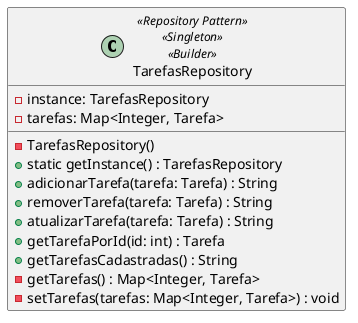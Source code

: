 @startuml

skinparam line ortho

class TarefasRepository <<Repository Pattern>> <<Singleton>> <<Builder>> {
    - instance: TarefasRepository
    - tarefas: Map<Integer, Tarefa>
    - TarefasRepository()
    + static getInstance() : TarefasRepository
    + adicionarTarefa(tarefa: Tarefa) : String
    + removerTarefa(tarefa: Tarefa) : String
    + atualizarTarefa(tarefa: Tarefa) : String
    + getTarefaPorId(id: int) : Tarefa
    + getTarefasCadastradas() : String
    - getTarefas() : Map<Integer, Tarefa>
    - setTarefas(tarefas: Map<Integer, Tarefa>) : void
}

@enduml
